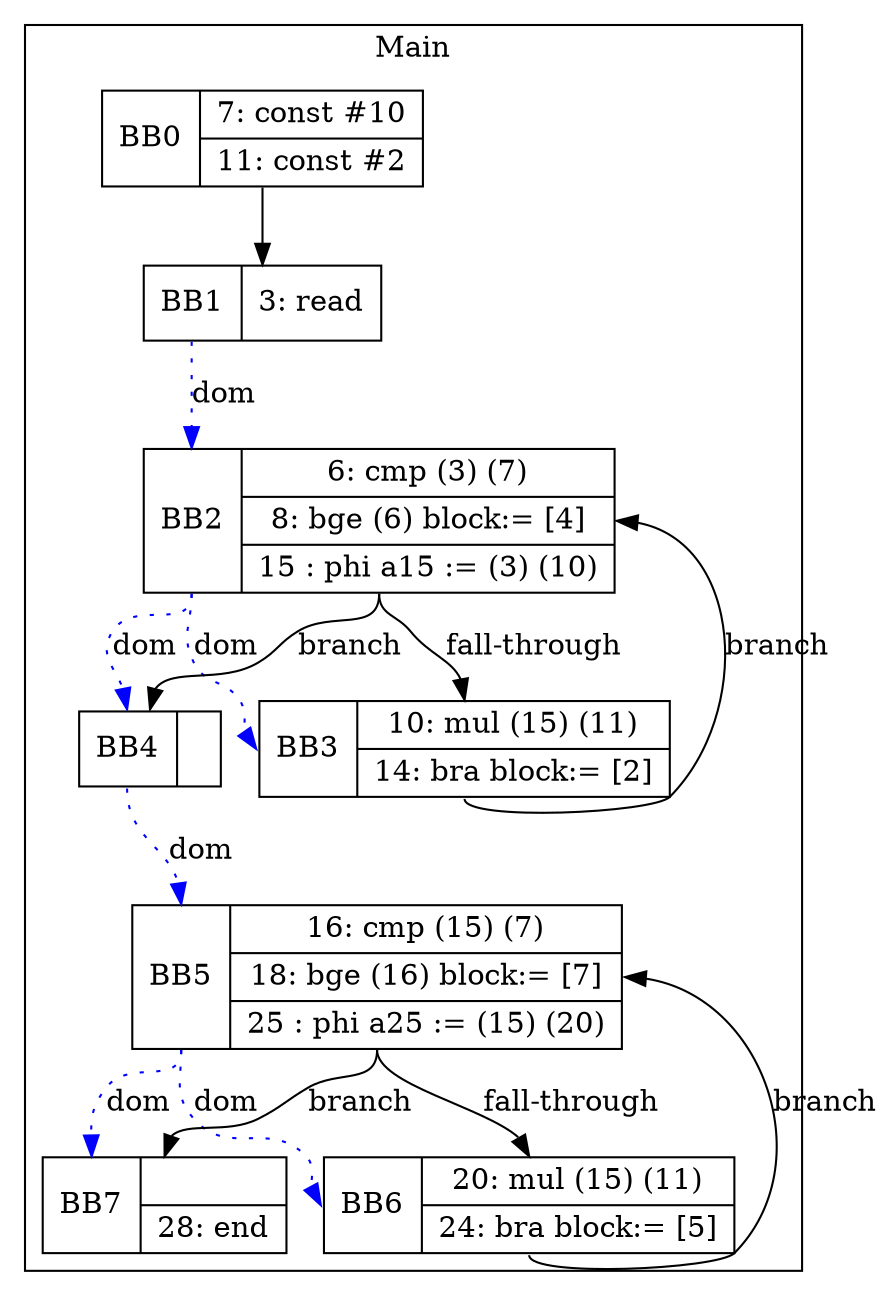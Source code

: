 digraph G {
node [shape=record];
subgraph cluster_main{
label = "Main";
BB0 [shape=record, label="<b>BB0|{7: const #10|11: const #2}"];
BB1 [shape=record, label="<b>BB1|{3: read}"];
BB2 [shape=record, label="<b>BB2|{6: cmp (3) (7)|8: bge (6) block:= [4]|15 : phi a15 := (3) (10)}"];
BB3 [shape=record, label="<b>BB3|{10: mul (15) (11)|14: bra block:= [2]}"];
BB4 [shape=record, label="<b>BB4|}"];
BB5 [shape=record, label="<b>BB5|{16: cmp (15) (7)|18: bge (16) block:= [7]|25 : phi a25 := (15) (20)}"];
BB6 [shape=record, label="<b>BB6|{20: mul (15) (11)|24: bra block:= [5]}"];
BB7 [shape=record, label="<b>BB7|{|28: end}"];
}
BB0:s -> BB1:n ;
BB2:b -> BB4:b [color=blue, style=dotted, label="dom"];
BB1:b -> BB2:b [color=blue, style=dotted, label="dom"];
BB5:b -> BB7:b [color=blue, style=dotted, label="dom"];
BB2:b -> BB3:b [color=blue, style=dotted, label="dom"];
BB4:b -> BB5:b [color=blue, style=dotted, label="dom"];
BB5:b -> BB6:b [color=blue, style=dotted, label="dom"];
BB2:s -> BB4:n [label="branch"];
BB5:s -> BB7:n [label="branch"];
BB3:s -> BB2:e [label="branch"];
BB6:s -> BB5:e [label="branch"];
BB2:s -> BB3:n [label="fall-through"];
BB5:s -> BB6:n [label="fall-through"];
}
